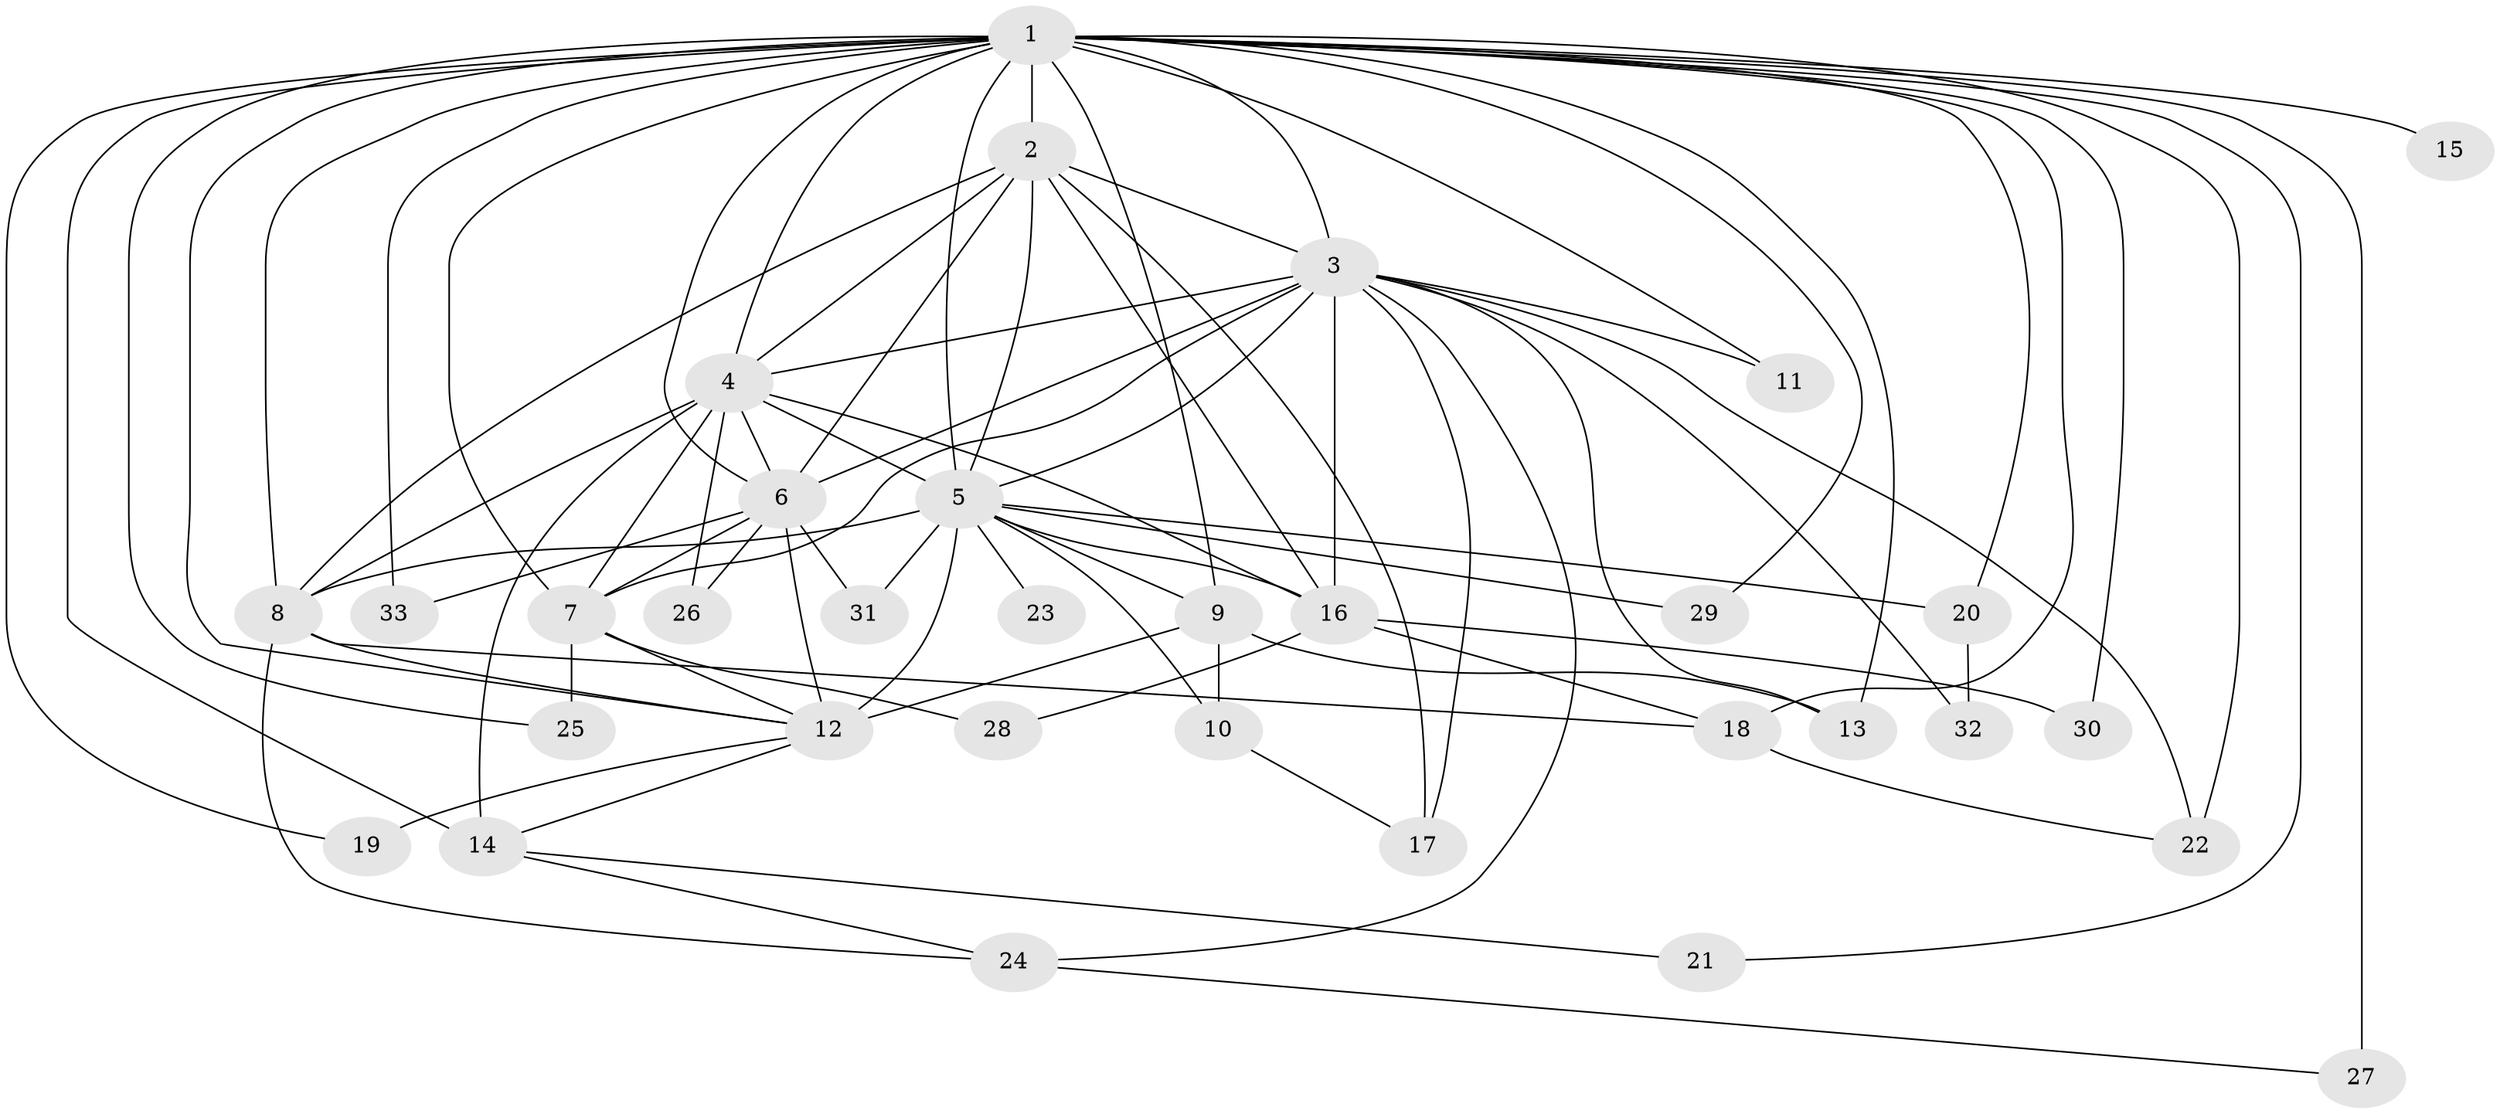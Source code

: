 // original degree distribution, {17: 0.024390243902439025, 18: 0.012195121951219513, 15: 0.012195121951219513, 19: 0.024390243902439025, 13: 0.012195121951219513, 20: 0.036585365853658534, 3: 0.15853658536585366, 9: 0.012195121951219513, 2: 0.5487804878048781, 4: 0.08536585365853659, 5: 0.04878048780487805, 8: 0.012195121951219513, 6: 0.012195121951219513}
// Generated by graph-tools (version 1.1) at 2025/49/03/04/25 22:49:50]
// undirected, 33 vertices, 82 edges
graph export_dot {
  node [color=gray90,style=filled];
  1;
  2;
  3;
  4;
  5;
  6;
  7;
  8;
  9;
  10;
  11;
  12;
  13;
  14;
  15;
  16;
  17;
  18;
  19;
  20;
  21;
  22;
  23;
  24;
  25;
  26;
  27;
  28;
  29;
  30;
  31;
  32;
  33;
  1 -- 2 [weight=3.0];
  1 -- 3 [weight=6.0];
  1 -- 4 [weight=6.0];
  1 -- 5 [weight=7.0];
  1 -- 6 [weight=1.0];
  1 -- 7 [weight=4.0];
  1 -- 8 [weight=1.0];
  1 -- 9 [weight=2.0];
  1 -- 11 [weight=1.0];
  1 -- 12 [weight=1.0];
  1 -- 13 [weight=2.0];
  1 -- 14 [weight=3.0];
  1 -- 15 [weight=2.0];
  1 -- 18 [weight=3.0];
  1 -- 19 [weight=1.0];
  1 -- 20 [weight=1.0];
  1 -- 21 [weight=1.0];
  1 -- 22 [weight=2.0];
  1 -- 25 [weight=1.0];
  1 -- 27 [weight=2.0];
  1 -- 29 [weight=1.0];
  1 -- 30 [weight=1.0];
  1 -- 33 [weight=1.0];
  2 -- 3 [weight=2.0];
  2 -- 4 [weight=3.0];
  2 -- 5 [weight=2.0];
  2 -- 6 [weight=1.0];
  2 -- 8 [weight=1.0];
  2 -- 16 [weight=1.0];
  2 -- 17 [weight=2.0];
  3 -- 4 [weight=4.0];
  3 -- 5 [weight=4.0];
  3 -- 6 [weight=1.0];
  3 -- 7 [weight=1.0];
  3 -- 11 [weight=1.0];
  3 -- 13 [weight=1.0];
  3 -- 16 [weight=8.0];
  3 -- 17 [weight=1.0];
  3 -- 22 [weight=1.0];
  3 -- 24 [weight=1.0];
  3 -- 32 [weight=1.0];
  4 -- 5 [weight=4.0];
  4 -- 6 [weight=1.0];
  4 -- 7 [weight=7.0];
  4 -- 8 [weight=1.0];
  4 -- 14 [weight=1.0];
  4 -- 16 [weight=1.0];
  4 -- 26 [weight=1.0];
  5 -- 8 [weight=1.0];
  5 -- 9 [weight=2.0];
  5 -- 10 [weight=1.0];
  5 -- 12 [weight=7.0];
  5 -- 16 [weight=1.0];
  5 -- 20 [weight=3.0];
  5 -- 23 [weight=1.0];
  5 -- 29 [weight=1.0];
  5 -- 31 [weight=1.0];
  6 -- 7 [weight=1.0];
  6 -- 12 [weight=2.0];
  6 -- 26 [weight=1.0];
  6 -- 31 [weight=1.0];
  6 -- 33 [weight=1.0];
  7 -- 12 [weight=2.0];
  7 -- 25 [weight=1.0];
  7 -- 28 [weight=1.0];
  8 -- 12 [weight=1.0];
  8 -- 18 [weight=1.0];
  8 -- 24 [weight=1.0];
  9 -- 10 [weight=1.0];
  9 -- 12 [weight=1.0];
  9 -- 13 [weight=1.0];
  10 -- 17 [weight=1.0];
  12 -- 14 [weight=1.0];
  12 -- 19 [weight=1.0];
  14 -- 21 [weight=1.0];
  14 -- 24 [weight=1.0];
  16 -- 18 [weight=1.0];
  16 -- 28 [weight=1.0];
  16 -- 30 [weight=1.0];
  18 -- 22 [weight=1.0];
  20 -- 32 [weight=1.0];
  24 -- 27 [weight=1.0];
}
